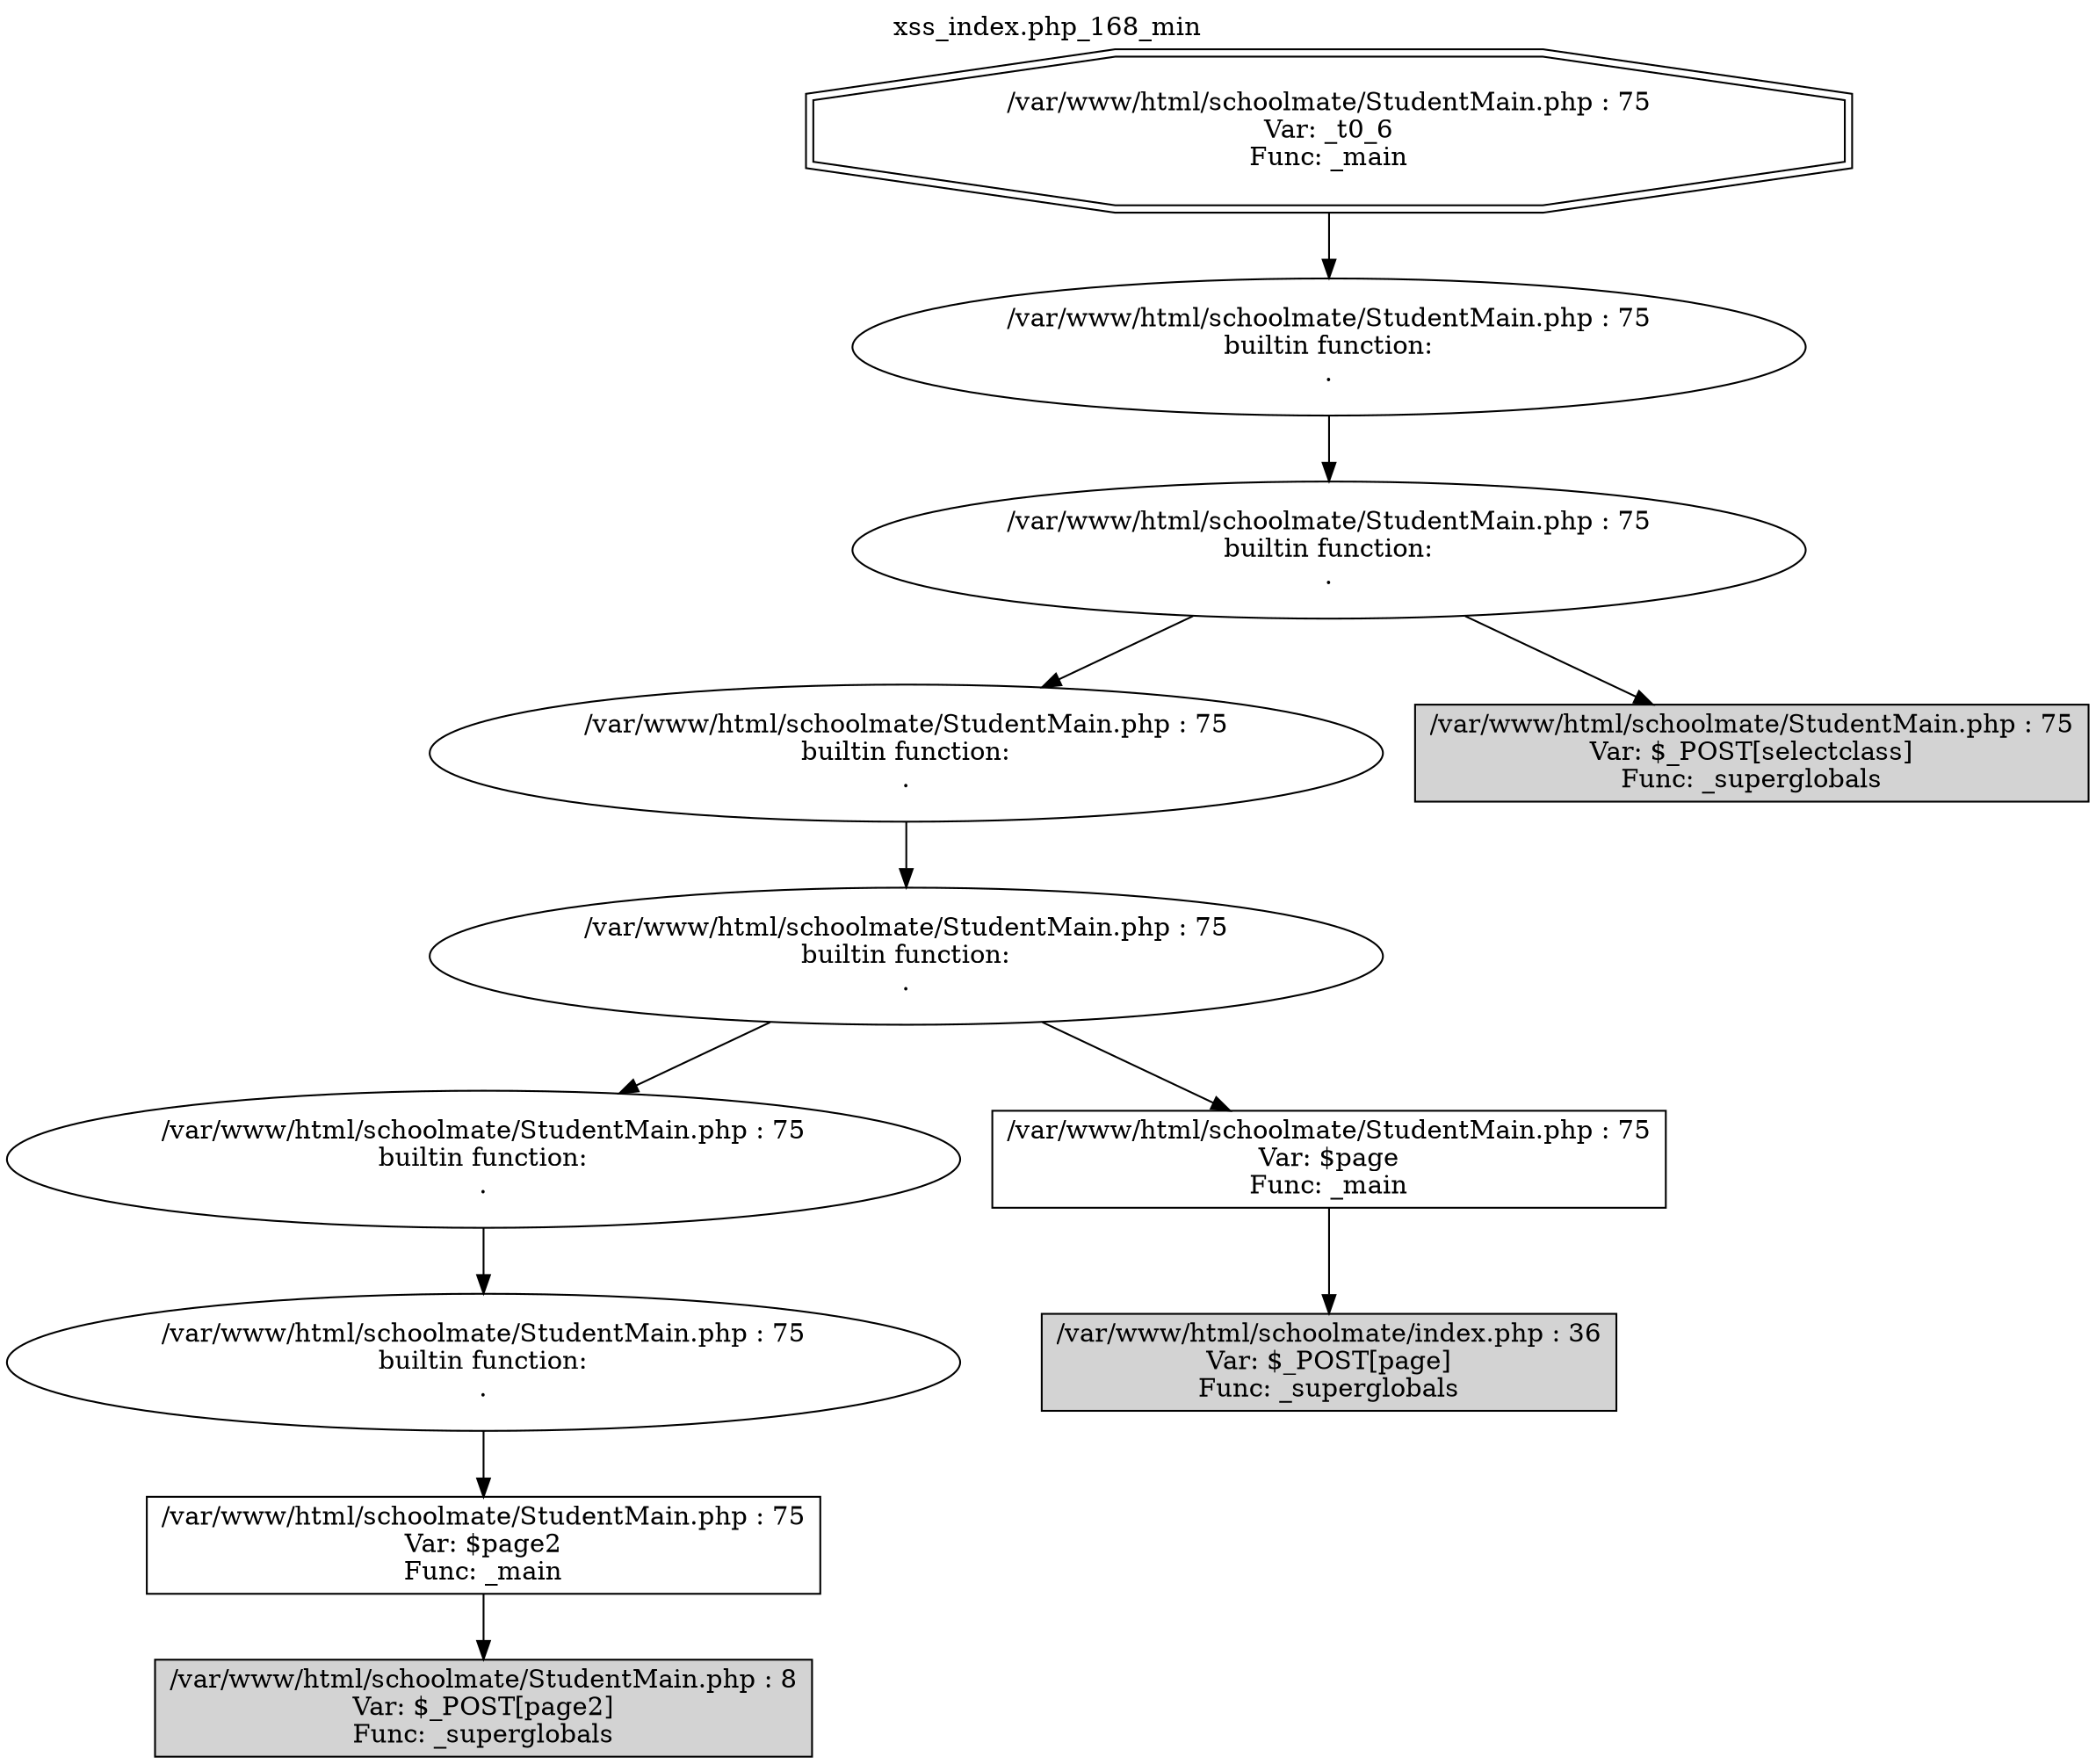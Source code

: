digraph cfg {
  label="xss_index.php_168_min";
  labelloc=t;
  n1 [shape=doubleoctagon, label="/var/www/html/schoolmate/StudentMain.php : 75\nVar: _t0_6\nFunc: _main\n"];
  n2 [shape=ellipse, label="/var/www/html/schoolmate/StudentMain.php : 75\nbuiltin function:\n.\n"];
  n3 [shape=ellipse, label="/var/www/html/schoolmate/StudentMain.php : 75\nbuiltin function:\n.\n"];
  n4 [shape=ellipse, label="/var/www/html/schoolmate/StudentMain.php : 75\nbuiltin function:\n.\n"];
  n5 [shape=ellipse, label="/var/www/html/schoolmate/StudentMain.php : 75\nbuiltin function:\n.\n"];
  n6 [shape=ellipse, label="/var/www/html/schoolmate/StudentMain.php : 75\nbuiltin function:\n.\n"];
  n7 [shape=ellipse, label="/var/www/html/schoolmate/StudentMain.php : 75\nbuiltin function:\n.\n"];
  n8 [shape=box, label="/var/www/html/schoolmate/StudentMain.php : 75\nVar: $page2\nFunc: _main\n"];
  n9 [shape=box, label="/var/www/html/schoolmate/StudentMain.php : 8\nVar: $_POST[page2]\nFunc: _superglobals\n",style=filled];
  n10 [shape=box, label="/var/www/html/schoolmate/StudentMain.php : 75\nVar: $page\nFunc: _main\n"];
  n11 [shape=box, label="/var/www/html/schoolmate/index.php : 36\nVar: $_POST[page]\nFunc: _superglobals\n",style=filled];
  n12 [shape=box, label="/var/www/html/schoolmate/StudentMain.php : 75\nVar: $_POST[selectclass]\nFunc: _superglobals\n",style=filled];
  n1 -> n2;
  n2 -> n3;
  n3 -> n4;
  n3 -> n12;
  n4 -> n5;
  n5 -> n6;
  n5 -> n10;
  n6 -> n7;
  n7 -> n8;
  n8 -> n9;
  n10 -> n11;
}

